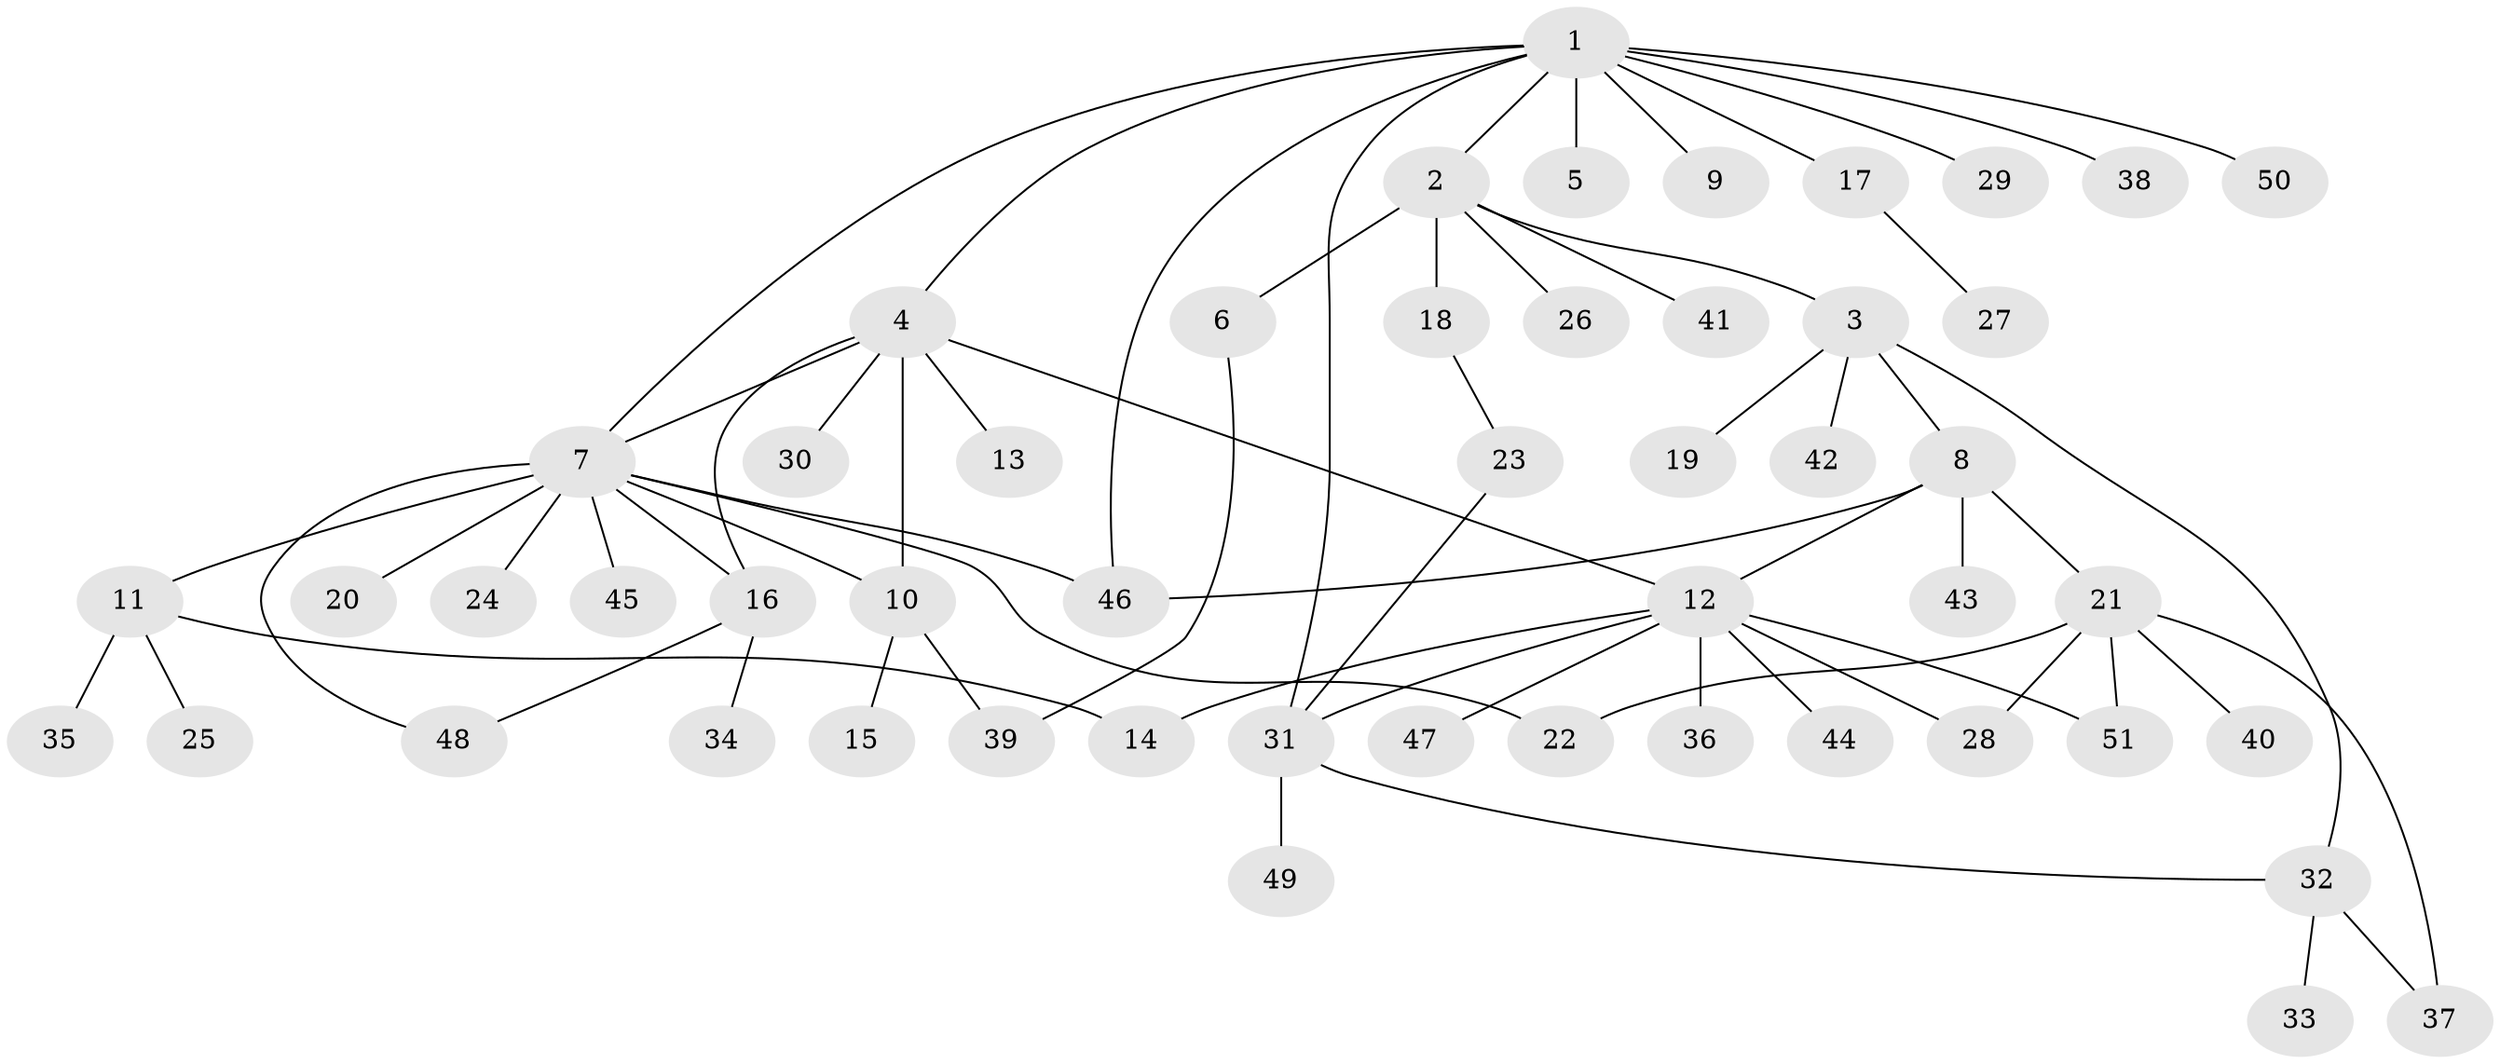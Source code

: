 // Generated by graph-tools (version 1.1) at 2025/11/02/27/25 16:11:15]
// undirected, 51 vertices, 66 edges
graph export_dot {
graph [start="1"]
  node [color=gray90,style=filled];
  1;
  2;
  3;
  4;
  5;
  6;
  7;
  8;
  9;
  10;
  11;
  12;
  13;
  14;
  15;
  16;
  17;
  18;
  19;
  20;
  21;
  22;
  23;
  24;
  25;
  26;
  27;
  28;
  29;
  30;
  31;
  32;
  33;
  34;
  35;
  36;
  37;
  38;
  39;
  40;
  41;
  42;
  43;
  44;
  45;
  46;
  47;
  48;
  49;
  50;
  51;
  1 -- 2;
  1 -- 4;
  1 -- 5;
  1 -- 7;
  1 -- 9;
  1 -- 17;
  1 -- 29;
  1 -- 31;
  1 -- 38;
  1 -- 46;
  1 -- 50;
  2 -- 3;
  2 -- 6;
  2 -- 18;
  2 -- 26;
  2 -- 41;
  3 -- 8;
  3 -- 19;
  3 -- 32;
  3 -- 42;
  4 -- 7;
  4 -- 10;
  4 -- 12;
  4 -- 13;
  4 -- 16;
  4 -- 30;
  6 -- 39;
  7 -- 10;
  7 -- 11;
  7 -- 16;
  7 -- 20;
  7 -- 22;
  7 -- 24;
  7 -- 45;
  7 -- 46;
  7 -- 48;
  8 -- 12;
  8 -- 21;
  8 -- 43;
  8 -- 46;
  10 -- 15;
  10 -- 39;
  11 -- 14;
  11 -- 25;
  11 -- 35;
  12 -- 14;
  12 -- 28;
  12 -- 31;
  12 -- 36;
  12 -- 44;
  12 -- 47;
  12 -- 51;
  16 -- 34;
  16 -- 48;
  17 -- 27;
  18 -- 23;
  21 -- 22;
  21 -- 28;
  21 -- 37;
  21 -- 40;
  21 -- 51;
  23 -- 31;
  31 -- 32;
  31 -- 49;
  32 -- 33;
  32 -- 37;
}
